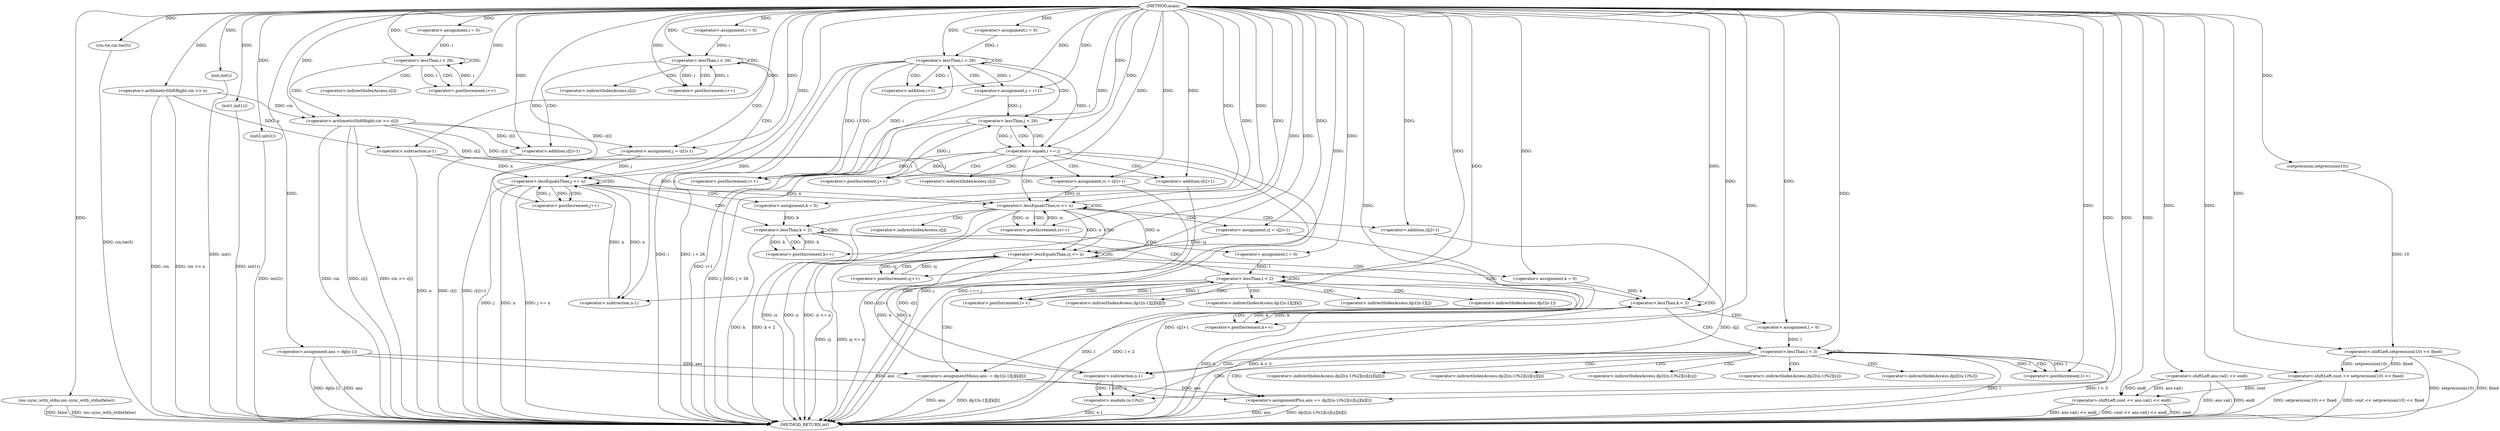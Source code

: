 digraph "main" {  
"1001906" [label = "(METHOD,main)" ]
"1002112" [label = "(METHOD_RETURN,int)" ]
"1001908" [label = "(ios::sync_with_stdio,ios::sync_with_stdio(false))" ]
"1001910" [label = "(cin.tie,cin.tie(0))" ]
"1001912" [label = "(<operator>.shiftLeft,cout << setprecision(10) << fixed)" ]
"1001918" [label = "(<operator>.arithmeticShiftRight,cin >> n)" ]
"1001937" [label = "(init,init())" ]
"1001938" [label = "(init1,init1())" ]
"1001939" [label = "(init2,init2())" ]
"1001941" [label = "(<operator>.assignment,ans = dp[n-1])" ]
"1002107" [label = "(<operator>.shiftLeft,cout << ans.val() << endl)" ]
"1001924" [label = "(<operator>.assignment,i = 0)" ]
"1001927" [label = "(<operator>.lessThan,i < 26)" ]
"1001930" [label = "(<operator>.postIncrement,i++)" ]
"1001932" [label = "(<operator>.arithmeticShiftRight,cin >> c[i])" ]
"1001950" [label = "(<operator>.assignment,i = 0)" ]
"1001953" [label = "(<operator>.lessThan,i < 26)" ]
"1001956" [label = "(<operator>.postIncrement,i++)" ]
"1002011" [label = "(<operator>.assignment,i = 0)" ]
"1002014" [label = "(<operator>.lessThan,i < 26)" ]
"1002017" [label = "(<operator>.postIncrement,i++)" ]
"1001914" [label = "(<operator>.shiftLeft,setprecision(10) << fixed)" ]
"1002109" [label = "(<operator>.shiftLeft,ans.val() << endl)" ]
"1001915" [label = "(setprecision,setprecision(10))" ]
"1001945" [label = "(<operator>.subtraction,n-1)" ]
"1001961" [label = "(<operator>.assignment,j = c[i]+1)" ]
"1001968" [label = "(<operator>.lessEqualsThan,j <= n)" ]
"1001971" [label = "(<operator>.postIncrement,j++)" ]
"1002022" [label = "(<operator>.assignment,j = i+1)" ]
"1002027" [label = "(<operator>.lessThan,j < 26)" ]
"1002030" [label = "(<operator>.postIncrement,j++)" ]
"1001963" [label = "(<operator>.addition,c[i]+1)" ]
"1001976" [label = "(<operator>.assignment,k = 0)" ]
"1001979" [label = "(<operator>.lessThan,k < 2)" ]
"1001982" [label = "(<operator>.postIncrement,k++)" ]
"1002024" [label = "(<operator>.addition,i+1)" ]
"1002034" [label = "(<operator>.equals,i == j)" ]
"1002040" [label = "(<operator>.assignment,ci = c[i]+1)" ]
"1002047" [label = "(<operator>.lessEqualsThan,ci <= n)" ]
"1002050" [label = "(<operator>.postIncrement,ci++)" ]
"1001987" [label = "(<operator>.assignment,l = 0)" ]
"1001990" [label = "(<operator>.lessThan,l < 2)" ]
"1001993" [label = "(<operator>.postIncrement,l++)" ]
"1002042" [label = "(<operator>.addition,c[i]+1)" ]
"1002055" [label = "(<operator>.assignment,cj = c[j]+1)" ]
"1002062" [label = "(<operator>.lessEqualsThan,cj <= n)" ]
"1002065" [label = "(<operator>.postIncrement,cj++)" ]
"1001996" [label = "(<operator>.assignmentMinus,ans -= dp1[n-1][j][k][l])" ]
"1002057" [label = "(<operator>.addition,c[j]+1)" ]
"1002070" [label = "(<operator>.assignment,k = 0)" ]
"1002073" [label = "(<operator>.lessThan,k < 3)" ]
"1002076" [label = "(<operator>.postIncrement,k++)" ]
"1002081" [label = "(<operator>.assignment,l = 0)" ]
"1002084" [label = "(<operator>.lessThan,l < 3)" ]
"1002087" [label = "(<operator>.postIncrement,l++)" ]
"1002090" [label = "(<operator>.assignmentPlus,ans += dp2[(n-1)%2][ci][cj][k][l])" ]
"1002003" [label = "(<operator>.subtraction,n-1)" ]
"1002098" [label = "(<operator>.modulo,(n-1)%2)" ]
"1002099" [label = "(<operator>.subtraction,n-1)" ]
"1001934" [label = "(<operator>.indirectIndexAccess,c[i])" ]
"1001964" [label = "(<operator>.indirectIndexAccess,c[i])" ]
"1002043" [label = "(<operator>.indirectIndexAccess,c[i])" ]
"1001998" [label = "(<operator>.indirectIndexAccess,dp1[n-1][j][k][l])" ]
"1002058" [label = "(<operator>.indirectIndexAccess,c[j])" ]
"1001999" [label = "(<operator>.indirectIndexAccess,dp1[n-1][j][k])" ]
"1002000" [label = "(<operator>.indirectIndexAccess,dp1[n-1][j])" ]
"1002001" [label = "(<operator>.indirectIndexAccess,dp1[n-1])" ]
"1002092" [label = "(<operator>.indirectIndexAccess,dp2[(n-1)%2][ci][cj][k][l])" ]
"1002093" [label = "(<operator>.indirectIndexAccess,dp2[(n-1)%2][ci][cj][k])" ]
"1002094" [label = "(<operator>.indirectIndexAccess,dp2[(n-1)%2][ci][cj])" ]
"1002095" [label = "(<operator>.indirectIndexAccess,dp2[(n-1)%2][ci])" ]
"1002096" [label = "(<operator>.indirectIndexAccess,dp2[(n-1)%2])" ]
  "1001908" -> "1002112"  [ label = "DDG: ios::sync_with_stdio(false)"] 
  "1001910" -> "1002112"  [ label = "DDG: cin.tie(0)"] 
  "1001914" -> "1002112"  [ label = "DDG: setprecision(10)"] 
  "1001912" -> "1002112"  [ label = "DDG: setprecision(10) << fixed"] 
  "1001912" -> "1002112"  [ label = "DDG: cout << setprecision(10) << fixed"] 
  "1001918" -> "1002112"  [ label = "DDG: cin"] 
  "1001918" -> "1002112"  [ label = "DDG: cin >> n"] 
  "1001937" -> "1002112"  [ label = "DDG: init()"] 
  "1001938" -> "1002112"  [ label = "DDG: init1()"] 
  "1001939" -> "1002112"  [ label = "DDG: init2()"] 
  "1001941" -> "1002112"  [ label = "DDG: ans"] 
  "1001945" -> "1002112"  [ label = "DDG: n"] 
  "1001941" -> "1002112"  [ label = "DDG: dp[n-1]"] 
  "1002014" -> "1002112"  [ label = "DDG: i"] 
  "1002014" -> "1002112"  [ label = "DDG: i < 26"] 
  "1002107" -> "1002112"  [ label = "DDG: cout"] 
  "1002109" -> "1002112"  [ label = "DDG: ans.val()"] 
  "1002107" -> "1002112"  [ label = "DDG: ans.val() << endl"] 
  "1002107" -> "1002112"  [ label = "DDG: cout << ans.val() << endl"] 
  "1002022" -> "1002112"  [ label = "DDG: i+1"] 
  "1002027" -> "1002112"  [ label = "DDG: j"] 
  "1002027" -> "1002112"  [ label = "DDG: j < 26"] 
  "1002034" -> "1002112"  [ label = "DDG: j"] 
  "1002034" -> "1002112"  [ label = "DDG: i == j"] 
  "1002042" -> "1002112"  [ label = "DDG: c[i]"] 
  "1002040" -> "1002112"  [ label = "DDG: c[i]+1"] 
  "1002047" -> "1002112"  [ label = "DDG: ci"] 
  "1002047" -> "1002112"  [ label = "DDG: n"] 
  "1002047" -> "1002112"  [ label = "DDG: ci <= n"] 
  "1002057" -> "1002112"  [ label = "DDG: c[j]"] 
  "1002055" -> "1002112"  [ label = "DDG: c[j]+1"] 
  "1002062" -> "1002112"  [ label = "DDG: cj"] 
  "1002062" -> "1002112"  [ label = "DDG: cj <= n"] 
  "1002073" -> "1002112"  [ label = "DDG: k"] 
  "1002073" -> "1002112"  [ label = "DDG: k < 3"] 
  "1002084" -> "1002112"  [ label = "DDG: l"] 
  "1002084" -> "1002112"  [ label = "DDG: l < 3"] 
  "1002090" -> "1002112"  [ label = "DDG: ans"] 
  "1002098" -> "1002112"  [ label = "DDG: n-1"] 
  "1002090" -> "1002112"  [ label = "DDG: dp2[(n-1)%2][ci][cj][k][l]"] 
  "1001963" -> "1002112"  [ label = "DDG: c[i]"] 
  "1001961" -> "1002112"  [ label = "DDG: c[i]+1"] 
  "1001968" -> "1002112"  [ label = "DDG: j"] 
  "1001968" -> "1002112"  [ label = "DDG: n"] 
  "1001968" -> "1002112"  [ label = "DDG: j <= n"] 
  "1001979" -> "1002112"  [ label = "DDG: k"] 
  "1001979" -> "1002112"  [ label = "DDG: k < 2"] 
  "1001990" -> "1002112"  [ label = "DDG: l"] 
  "1001990" -> "1002112"  [ label = "DDG: l < 2"] 
  "1001996" -> "1002112"  [ label = "DDG: ans"] 
  "1001996" -> "1002112"  [ label = "DDG: dp1[n-1][j][k][l]"] 
  "1001932" -> "1002112"  [ label = "DDG: cin"] 
  "1001932" -> "1002112"  [ label = "DDG: c[i]"] 
  "1001932" -> "1002112"  [ label = "DDG: cin >> c[i]"] 
  "1001914" -> "1002112"  [ label = "DDG: fixed"] 
  "1001908" -> "1002112"  [ label = "DDG: false"] 
  "1002109" -> "1002112"  [ label = "DDG: endl"] 
  "1001906" -> "1001937"  [ label = "DDG: "] 
  "1001906" -> "1001938"  [ label = "DDG: "] 
  "1001906" -> "1001939"  [ label = "DDG: "] 
  "1001906" -> "1001908"  [ label = "DDG: "] 
  "1001906" -> "1001910"  [ label = "DDG: "] 
  "1001906" -> "1001912"  [ label = "DDG: "] 
  "1001914" -> "1001912"  [ label = "DDG: fixed"] 
  "1001914" -> "1001912"  [ label = "DDG: setprecision(10)"] 
  "1001906" -> "1001918"  [ label = "DDG: "] 
  "1001906" -> "1001924"  [ label = "DDG: "] 
  "1001906" -> "1001941"  [ label = "DDG: "] 
  "1001906" -> "1001950"  [ label = "DDG: "] 
  "1001906" -> "1002011"  [ label = "DDG: "] 
  "1001912" -> "1002107"  [ label = "DDG: cout"] 
  "1001906" -> "1002107"  [ label = "DDG: "] 
  "1002109" -> "1002107"  [ label = "DDG: ans.val()"] 
  "1002109" -> "1002107"  [ label = "DDG: endl"] 
  "1001915" -> "1001914"  [ label = "DDG: 10"] 
  "1001906" -> "1001914"  [ label = "DDG: "] 
  "1001924" -> "1001927"  [ label = "DDG: i"] 
  "1001930" -> "1001927"  [ label = "DDG: i"] 
  "1001906" -> "1001927"  [ label = "DDG: "] 
  "1001927" -> "1001930"  [ label = "DDG: i"] 
  "1001906" -> "1001930"  [ label = "DDG: "] 
  "1001918" -> "1001932"  [ label = "DDG: cin"] 
  "1001906" -> "1001932"  [ label = "DDG: "] 
  "1001950" -> "1001953"  [ label = "DDG: i"] 
  "1001956" -> "1001953"  [ label = "DDG: i"] 
  "1001906" -> "1001953"  [ label = "DDG: "] 
  "1001953" -> "1001956"  [ label = "DDG: i"] 
  "1001906" -> "1001956"  [ label = "DDG: "] 
  "1002011" -> "1002014"  [ label = "DDG: i"] 
  "1002017" -> "1002014"  [ label = "DDG: i"] 
  "1001906" -> "1002014"  [ label = "DDG: "] 
  "1002034" -> "1002017"  [ label = "DDG: i"] 
  "1001906" -> "1002017"  [ label = "DDG: "] 
  "1002014" -> "1002017"  [ label = "DDG: i"] 
  "1001906" -> "1002109"  [ label = "DDG: "] 
  "1001906" -> "1001915"  [ label = "DDG: "] 
  "1001918" -> "1001945"  [ label = "DDG: n"] 
  "1001906" -> "1001945"  [ label = "DDG: "] 
  "1001906" -> "1001961"  [ label = "DDG: "] 
  "1001932" -> "1001961"  [ label = "DDG: c[i]"] 
  "1001906" -> "1002022"  [ label = "DDG: "] 
  "1002014" -> "1002022"  [ label = "DDG: i"] 
  "1001961" -> "1001968"  [ label = "DDG: j"] 
  "1001971" -> "1001968"  [ label = "DDG: j"] 
  "1001906" -> "1001968"  [ label = "DDG: "] 
  "1001945" -> "1001968"  [ label = "DDG: n"] 
  "1002003" -> "1001968"  [ label = "DDG: n"] 
  "1001968" -> "1001971"  [ label = "DDG: j"] 
  "1001906" -> "1001971"  [ label = "DDG: "] 
  "1002022" -> "1002027"  [ label = "DDG: j"] 
  "1002030" -> "1002027"  [ label = "DDG: j"] 
  "1001906" -> "1002027"  [ label = "DDG: "] 
  "1002034" -> "1002030"  [ label = "DDG: j"] 
  "1001906" -> "1002030"  [ label = "DDG: "] 
  "1001932" -> "1001963"  [ label = "DDG: c[i]"] 
  "1001906" -> "1001963"  [ label = "DDG: "] 
  "1001906" -> "1001976"  [ label = "DDG: "] 
  "1002014" -> "1002024"  [ label = "DDG: i"] 
  "1001906" -> "1002024"  [ label = "DDG: "] 
  "1001932" -> "1002040"  [ label = "DDG: c[i]"] 
  "1001906" -> "1002040"  [ label = "DDG: "] 
  "1001976" -> "1001979"  [ label = "DDG: k"] 
  "1001982" -> "1001979"  [ label = "DDG: k"] 
  "1001906" -> "1001979"  [ label = "DDG: "] 
  "1001979" -> "1001982"  [ label = "DDG: k"] 
  "1001906" -> "1001982"  [ label = "DDG: "] 
  "1001906" -> "1002034"  [ label = "DDG: "] 
  "1002014" -> "1002034"  [ label = "DDG: i"] 
  "1002027" -> "1002034"  [ label = "DDG: j"] 
  "1002040" -> "1002047"  [ label = "DDG: ci"] 
  "1002050" -> "1002047"  [ label = "DDG: ci"] 
  "1001906" -> "1002047"  [ label = "DDG: "] 
  "1001945" -> "1002047"  [ label = "DDG: n"] 
  "1002062" -> "1002047"  [ label = "DDG: n"] 
  "1001968" -> "1002047"  [ label = "DDG: n"] 
  "1002047" -> "1002050"  [ label = "DDG: ci"] 
  "1001906" -> "1002050"  [ label = "DDG: "] 
  "1001906" -> "1001987"  [ label = "DDG: "] 
  "1001932" -> "1002042"  [ label = "DDG: c[i]"] 
  "1001906" -> "1002042"  [ label = "DDG: "] 
  "1001906" -> "1002055"  [ label = "DDG: "] 
  "1001987" -> "1001990"  [ label = "DDG: l"] 
  "1001993" -> "1001990"  [ label = "DDG: l"] 
  "1001906" -> "1001990"  [ label = "DDG: "] 
  "1001990" -> "1001993"  [ label = "DDG: l"] 
  "1001906" -> "1001993"  [ label = "DDG: "] 
  "1002055" -> "1002062"  [ label = "DDG: cj"] 
  "1002065" -> "1002062"  [ label = "DDG: cj"] 
  "1001906" -> "1002062"  [ label = "DDG: "] 
  "1002047" -> "1002062"  [ label = "DDG: n"] 
  "1002099" -> "1002062"  [ label = "DDG: n"] 
  "1002062" -> "1002065"  [ label = "DDG: cj"] 
  "1001906" -> "1002065"  [ label = "DDG: "] 
  "1001941" -> "1001996"  [ label = "DDG: ans"] 
  "1001906" -> "1001996"  [ label = "DDG: "] 
  "1001906" -> "1002057"  [ label = "DDG: "] 
  "1001906" -> "1002070"  [ label = "DDG: "] 
  "1002070" -> "1002073"  [ label = "DDG: k"] 
  "1002076" -> "1002073"  [ label = "DDG: k"] 
  "1001906" -> "1002073"  [ label = "DDG: "] 
  "1002073" -> "1002076"  [ label = "DDG: k"] 
  "1001906" -> "1002076"  [ label = "DDG: "] 
  "1001906" -> "1002081"  [ label = "DDG: "] 
  "1002081" -> "1002084"  [ label = "DDG: l"] 
  "1002087" -> "1002084"  [ label = "DDG: l"] 
  "1001906" -> "1002084"  [ label = "DDG: "] 
  "1002084" -> "1002087"  [ label = "DDG: l"] 
  "1001906" -> "1002087"  [ label = "DDG: "] 
  "1001941" -> "1002090"  [ label = "DDG: ans"] 
  "1001996" -> "1002090"  [ label = "DDG: ans"] 
  "1001906" -> "1002090"  [ label = "DDG: "] 
  "1001968" -> "1002003"  [ label = "DDG: n"] 
  "1001906" -> "1002003"  [ label = "DDG: "] 
  "1002099" -> "1002098"  [ label = "DDG: n"] 
  "1002099" -> "1002098"  [ label = "DDG: 1"] 
  "1001906" -> "1002098"  [ label = "DDG: "] 
  "1002062" -> "1002099"  [ label = "DDG: n"] 
  "1001906" -> "1002099"  [ label = "DDG: "] 
  "1001927" -> "1001927"  [ label = "CDG: "] 
  "1001927" -> "1001932"  [ label = "CDG: "] 
  "1001927" -> "1001934"  [ label = "CDG: "] 
  "1001927" -> "1001930"  [ label = "CDG: "] 
  "1001953" -> "1001961"  [ label = "CDG: "] 
  "1001953" -> "1001963"  [ label = "CDG: "] 
  "1001953" -> "1001953"  [ label = "CDG: "] 
  "1001953" -> "1001964"  [ label = "CDG: "] 
  "1001953" -> "1001968"  [ label = "CDG: "] 
  "1001953" -> "1001956"  [ label = "CDG: "] 
  "1002014" -> "1002014"  [ label = "CDG: "] 
  "1002014" -> "1002027"  [ label = "CDG: "] 
  "1002014" -> "1002022"  [ label = "CDG: "] 
  "1002014" -> "1002017"  [ label = "CDG: "] 
  "1002014" -> "1002024"  [ label = "CDG: "] 
  "1001968" -> "1001971"  [ label = "CDG: "] 
  "1001968" -> "1001979"  [ label = "CDG: "] 
  "1001968" -> "1001976"  [ label = "CDG: "] 
  "1001968" -> "1001968"  [ label = "CDG: "] 
  "1002027" -> "1002034"  [ label = "CDG: "] 
  "1001979" -> "1001987"  [ label = "CDG: "] 
  "1001979" -> "1001979"  [ label = "CDG: "] 
  "1001979" -> "1001982"  [ label = "CDG: "] 
  "1001979" -> "1001990"  [ label = "CDG: "] 
  "1002034" -> "1002027"  [ label = "CDG: "] 
  "1002034" -> "1002040"  [ label = "CDG: "] 
  "1002034" -> "1002030"  [ label = "CDG: "] 
  "1002034" -> "1002043"  [ label = "CDG: "] 
  "1002034" -> "1002042"  [ label = "CDG: "] 
  "1002034" -> "1002047"  [ label = "CDG: "] 
  "1002047" -> "1002055"  [ label = "CDG: "] 
  "1002047" -> "1002057"  [ label = "CDG: "] 
  "1002047" -> "1002058"  [ label = "CDG: "] 
  "1002047" -> "1002062"  [ label = "CDG: "] 
  "1002047" -> "1002047"  [ label = "CDG: "] 
  "1002047" -> "1002050"  [ label = "CDG: "] 
  "1001990" -> "1002001"  [ label = "CDG: "] 
  "1001990" -> "1001999"  [ label = "CDG: "] 
  "1001990" -> "1001996"  [ label = "CDG: "] 
  "1001990" -> "1001993"  [ label = "CDG: "] 
  "1001990" -> "1002000"  [ label = "CDG: "] 
  "1001990" -> "1001998"  [ label = "CDG: "] 
  "1001990" -> "1002003"  [ label = "CDG: "] 
  "1001990" -> "1001990"  [ label = "CDG: "] 
  "1002062" -> "1002065"  [ label = "CDG: "] 
  "1002062" -> "1002073"  [ label = "CDG: "] 
  "1002062" -> "1002070"  [ label = "CDG: "] 
  "1002062" -> "1002062"  [ label = "CDG: "] 
  "1002073" -> "1002081"  [ label = "CDG: "] 
  "1002073" -> "1002073"  [ label = "CDG: "] 
  "1002073" -> "1002084"  [ label = "CDG: "] 
  "1002073" -> "1002076"  [ label = "CDG: "] 
  "1002084" -> "1002095"  [ label = "CDG: "] 
  "1002084" -> "1002096"  [ label = "CDG: "] 
  "1002084" -> "1002093"  [ label = "CDG: "] 
  "1002084" -> "1002098"  [ label = "CDG: "] 
  "1002084" -> "1002090"  [ label = "CDG: "] 
  "1002084" -> "1002087"  [ label = "CDG: "] 
  "1002084" -> "1002084"  [ label = "CDG: "] 
  "1002084" -> "1002092"  [ label = "CDG: "] 
  "1002084" -> "1002094"  [ label = "CDG: "] 
  "1002084" -> "1002099"  [ label = "CDG: "] 
}
